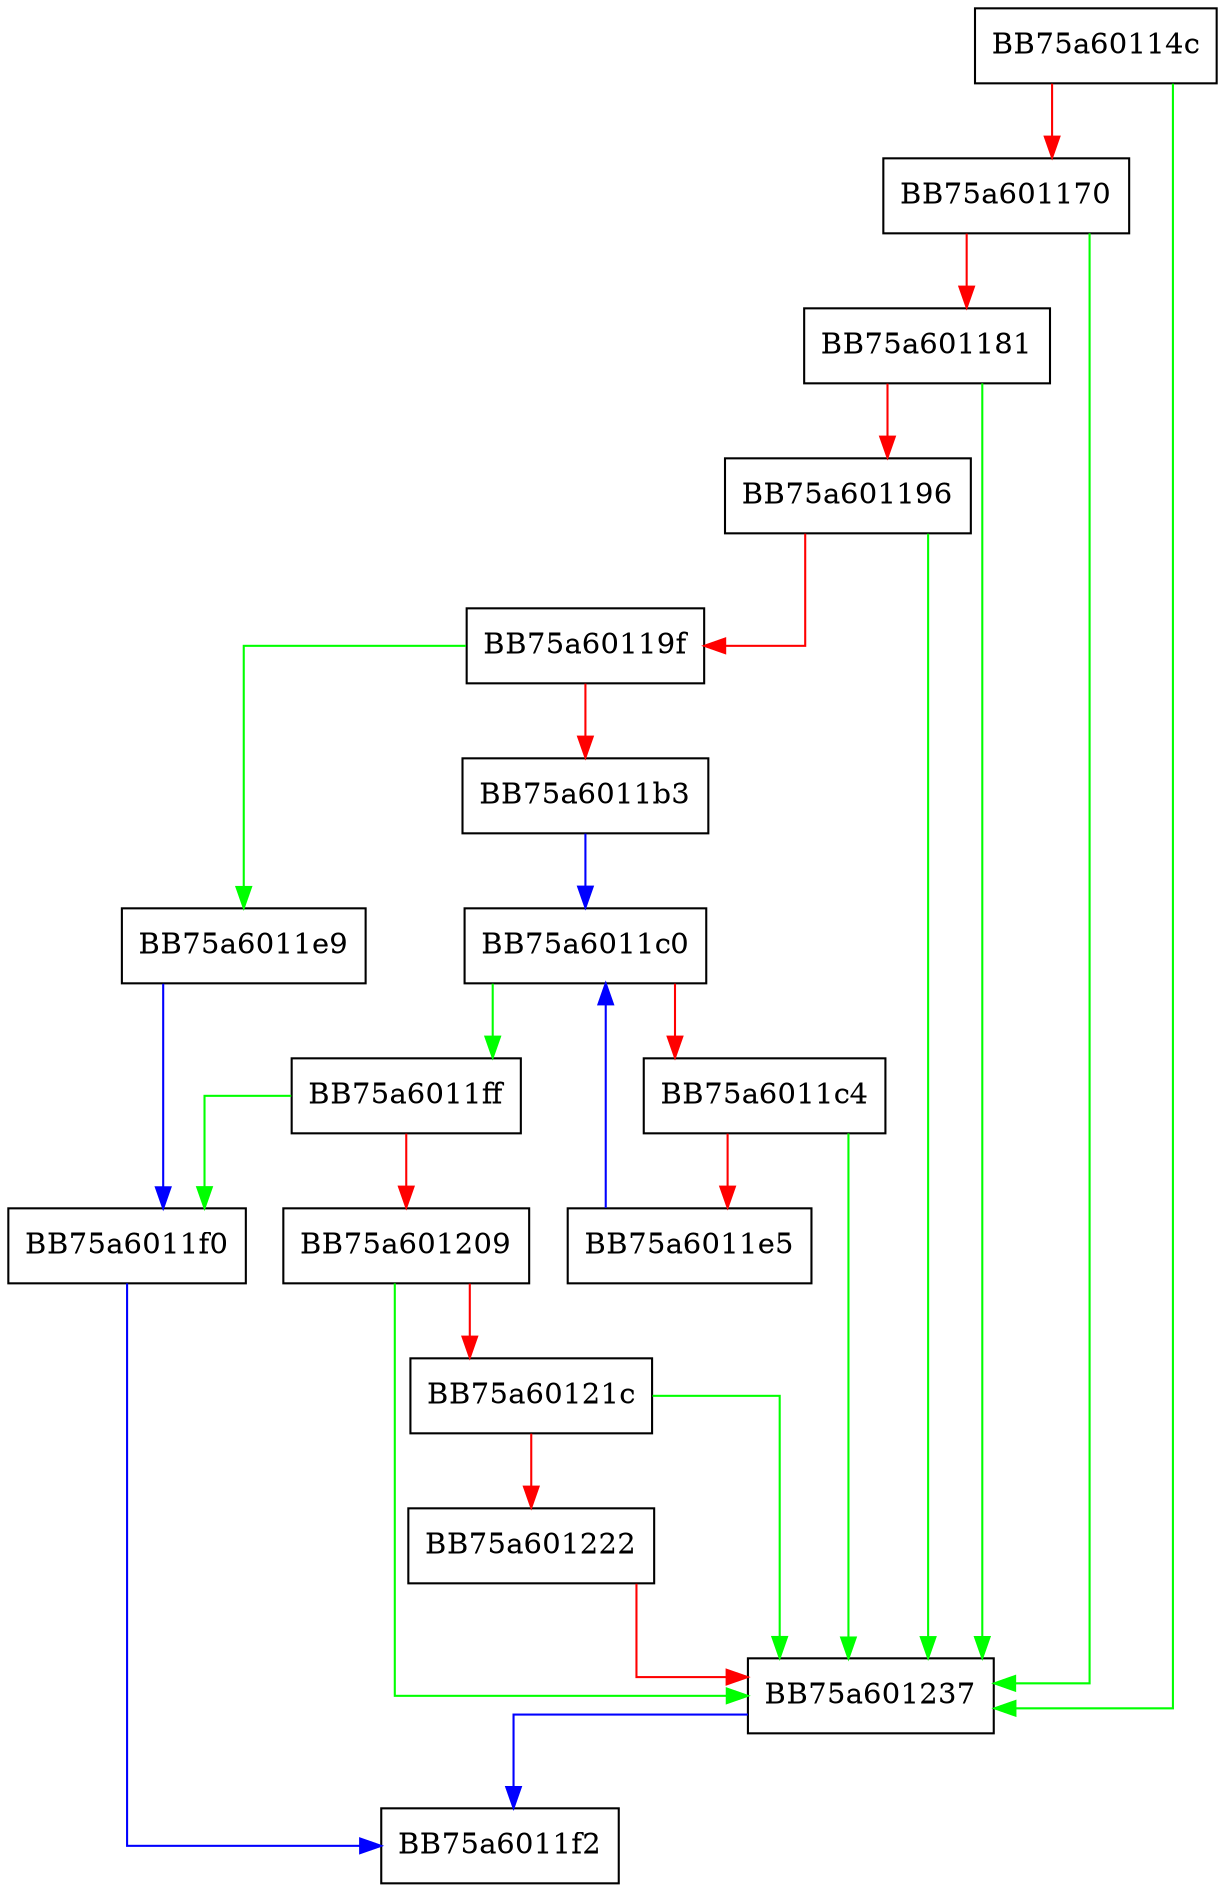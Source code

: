 digraph meta_LocalUncompressRaw {
  node [shape="box"];
  graph [splines=ortho];
  BB75a60114c -> BB75a601237 [color="green"];
  BB75a60114c -> BB75a601170 [color="red"];
  BB75a601170 -> BB75a601237 [color="green"];
  BB75a601170 -> BB75a601181 [color="red"];
  BB75a601181 -> BB75a601237 [color="green"];
  BB75a601181 -> BB75a601196 [color="red"];
  BB75a601196 -> BB75a601237 [color="green"];
  BB75a601196 -> BB75a60119f [color="red"];
  BB75a60119f -> BB75a6011e9 [color="green"];
  BB75a60119f -> BB75a6011b3 [color="red"];
  BB75a6011b3 -> BB75a6011c0 [color="blue"];
  BB75a6011c0 -> BB75a6011ff [color="green"];
  BB75a6011c0 -> BB75a6011c4 [color="red"];
  BB75a6011c4 -> BB75a601237 [color="green"];
  BB75a6011c4 -> BB75a6011e5 [color="red"];
  BB75a6011e5 -> BB75a6011c0 [color="blue"];
  BB75a6011e9 -> BB75a6011f0 [color="blue"];
  BB75a6011f0 -> BB75a6011f2 [color="blue"];
  BB75a6011ff -> BB75a6011f0 [color="green"];
  BB75a6011ff -> BB75a601209 [color="red"];
  BB75a601209 -> BB75a601237 [color="green"];
  BB75a601209 -> BB75a60121c [color="red"];
  BB75a60121c -> BB75a601237 [color="green"];
  BB75a60121c -> BB75a601222 [color="red"];
  BB75a601222 -> BB75a601237 [color="red"];
  BB75a601237 -> BB75a6011f2 [color="blue"];
}